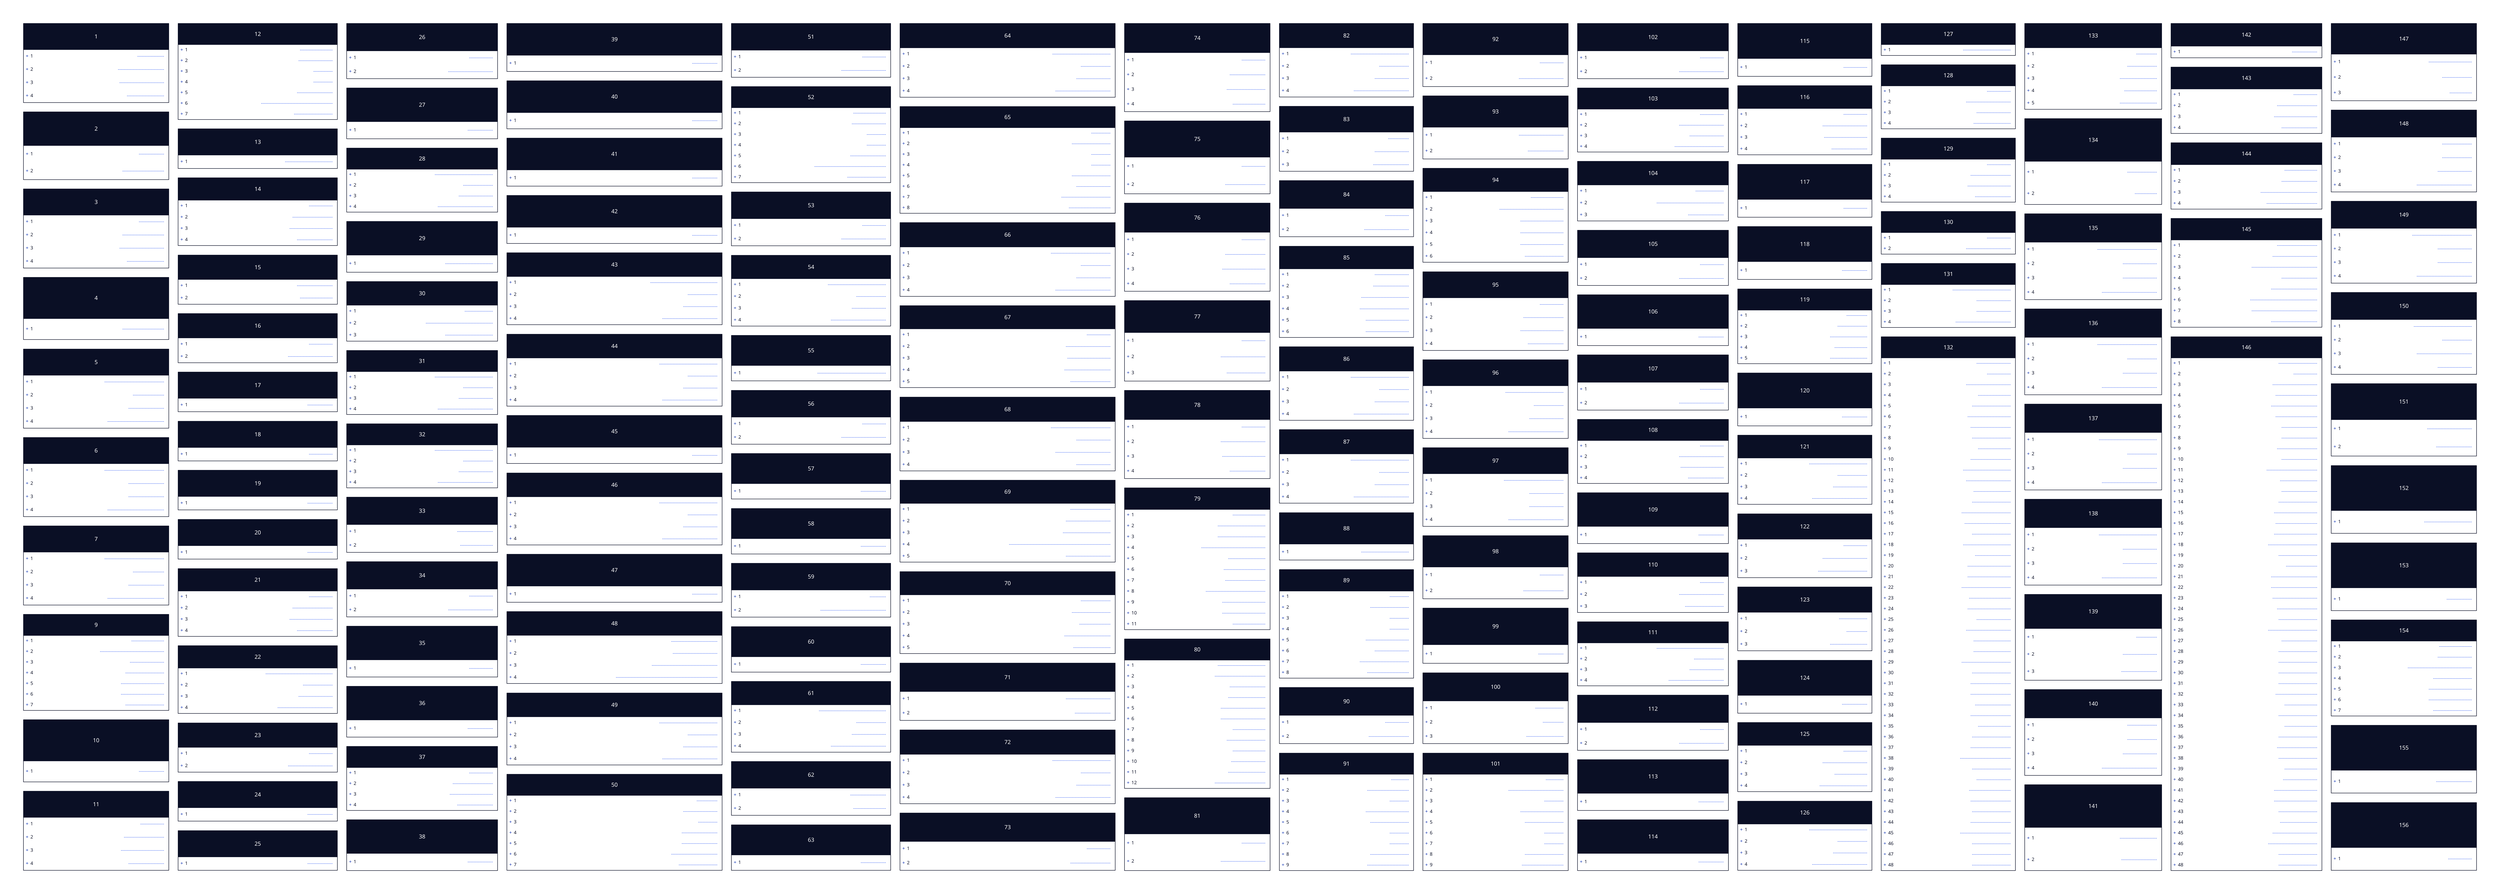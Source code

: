 grid-columns: 15

1: {
  shape: class
  1: ------------------
  2: -------------------------------
  3: ------------------------------
  4: -------------------------
}
2: {
  shape: class
  1: -----------------
  2: ----------------------------
}
3: {
  shape: class
  1: -----------------
  2: ----------------------------
  3: ------------------------------
  4: -------------------------
}
4: {
  shape: class
  1: ----------------------------
}
5: {
  shape: class
  1: --------------------
  2: ----------------------------------------------
  3: ---------------------------------
}
6: {
  shape: class
  1: ----------------------------------------
  2: ------------------------
  3: ------------------------
  4: --------------------------------------
}
7: {
  shape: class
  1: ----------------------------------------
  2: ---------------------
  3: ------------------------
  4: --------------------------------------
}
5: {
  shape: class
  1: ----------------------------------------
  2: ---------------------
  3: ------------------------
  4: --------------------------------------
}
9: {
  shape: class
  1: ----------------------
  2: -------------------------------------------
  3: -----------------------
  4: --------------------------
  5: -----------------------------
  6: -----------------------------
  7: --------------------------
}
10: {
  shape: class
  1: -----------------
}
11: {
  shape: class
  1: ----------------
  2: ---------------------------
  3: -----------------------------
  4: ------------------------
}
12: {
  shape: class
  1: ----------------------
  2: -----------------------
  3: -------------
  4: -------------
  5: ------------------------
  6: ------------------------------------------------
  7: --------------------------
}
13: {
  shape: class
  1: --------------------------------
}
14: {
  shape: class
  1: ----------------
  2: ---------------------------
  3: -----------------------------
  4: ------------------------
}
15: {
  shape: class
  1: ------------------------
  2: ----------------------
}
16: {
  shape: class
  1: ----------------
  2: ------------------------------
}
17: {
  shape: class
  1: -----------------
}
18: {
  shape: class
  1: ----------------
}
19: {
  shape: class
  1: -----------------
}
20: {
  shape: class
  1: -----------------
}
21: {
  shape: class
  1: ----------------
  2: ---------------------------
  3: -----------------------------
  4: ------------------------
}
22: {
  shape: class
  1: ---------------------------------------------
  2: --------------------
  3: -----------------------
  4: -------------------------------------
}
23: {
  shape: class
  1: ----------------
  2: ------------------------------
}
24: {
  shape: class
  1: -----------------
}
25: {
  shape: class
  1: -----------------
}
26: {
  shape: class
  1: ----------------
  2: ------------------------------
}
27: {
  shape: class
  1: -----------------
}
28: {
  shape: class
  1: ---------------------------------------
  2: --------------------
  3: -----------------------
  4: -------------------------------------
}
29: {
  shape: class
  1: --------------------------------
}
30: {
  shape: class
  1: -------------------
  2: ---------------------------------------------
  3: --------------------------------
}
31: {
  shape: class
  1: ---------------------------------------
  2: --------------------
  3: -----------------------
  4: -------------------------------------
}
32: {
  shape: class
  1: ---------------------------------------
  2: --------------------
  3: -----------------------
  4: -------------------------------------
}
33: {
  shape: class
  1: ------------------------
  2: ----------------------
}
34: {
  shape: class
  1: ----------------
  2: ------------------------------
}
35: {
  shape: class
  1: ----------------
}
36: {
  shape: class
  1: -----------------
}
37: {
  shape: class
  1: ----------------
  2: ---------------------------
  3: -----------------------------
  4: ------------------------
}
38: {
  shape: class
  1: -----------------
}
39: {
  shape: class
  1: -----------------
}
40: {
  shape: class
  1: -----------------
}
41: {
  shape: class
  1: -----------------
}
42: {
  shape: class
  1: -----------------
}
43: {
  shape: class
  1: ---------------------------------------------
  2: --------------------
  3: -----------------------
  4: -------------------------------------
}
44: {
  shape: class
  1: ---------------------------------------
  2: --------------------
  3: -----------------------
  4: -------------------------------------
}
45: {
  shape: class
  1: -----------------
}
46: {
  shape: class
  1: ---------------------------------------
  2: --------------------
  3: -----------------------
  4: -------------------------------------
}
47: {
  shape: class
  1: -----------------
}
48: {
  shape: class
  1: -------------------------------
  2: ------------------------------
  3: --------------------------------------------
  4: --------------------------------------------------------------------
}
49: {
  shape: class
  1: ---------------------------------------
  2: --------------------
  3: -----------------------
  4: -------------------------------------
}
50: {
  shape: class
  1: --------------
  2: -----------------------
  3: -------------
  4: ------------------------
  5: ------------------------
  6: -------------------------------
  7: --------------------------
}
51: {
  shape: class
  1: ----------------
  2: ------------------------------
}
52: {
  shape: class
  1: ----------------------
  2: -----------------------
  3: -------------
  4: -------------
  5: ------------------------
  6: ------------------------------------------------
  7: --------------------------
}
53: {
  shape: class
  1: ----------------
  2: ------------------------------
}
54: {
  shape: class
  1: ---------------------------------------
  2: --------------------
  3: -----------------------
  4: -------------------------------------
}
55: {
  shape: class
  1: ----------------------------------------------
}
56: {
  shape: class
  1: ----------------
  2: ------------------------------
}
57: {
  shape: class
  1: -----------------
}
58: {
  shape: class
  1: -----------------
}
59: {
  shape: class
  1: -----------
  2: --------------------------------------------
}
60: {
  shape: class
  1: -----------------
}
61: {
  shape: class
  1: ---------------------------------------------
  2: --------------------
  3: -----------------------
  4: -------------------------------------
}
62: {
  shape: class
  1: ------------------------
  2: ----------------------
}
63: {
  shape: class
  1: -----------------
}
64: {
  shape: class
  1: ---------------------------------------
  2: --------------------
  3: -----------------------
  4: -------------------------------------
}
65: {
  shape: class
  1: -------------
  2: --------------------------
  3: -------------
  4: -------------
  5: --------------------------
  6: -----------------------
  7: ---------------------------------
  8: ----------------------------
}
66: {
  shape: class
  1: ----------------------------------------
  2: --------------------
  3: -----------------------
  4: -------------------------------------
}
67: {
  shape: class
  1: ----------------
  2: ------------------------------
  3: -----------------------------
  4: -------------------------------
  5: ---------------------------
}
68: {
  shape: class
  1: ----------------------------------------
  2: -----------------------
  3: -------------------------------------
  4: -----------------------
}
69: {
  shape: class
  1: ---------------------------
  2: ------------------------------
  3: --------------------------------
  4: --------------------------------------------------------------------
  5: ------------------------------
}
70: {
  shape: class
  1: --------------------
  2: --------------------------
  3: ---------------------
  4: -------------------------------
  5: -------------------------
}
71: {
  shape: class
  1: ------------------------------
  2: ------------------------
}
72: {
  shape: class
  1: ---------------------------------------
  2: --------------------
  3: -----------------------
  4: -------------------------------------
}
73: {
  shape: class
  1: ----------------
  2: ---------------------------
}
74: {
  shape: class
  1: ----------------
  2: ------------------------
  3: --------------------------
  4: ----------------------
}
75: {
  shape: class
  1: ----------------
  2: ---------------------------
}
76: {
  shape: class
  1: ----------------
  2: ---------------------------
  3: -----------------------------
  4: ------------------------
}
77: {
  shape: class
  1: ----------------
  2: ------------------------------
  3: --------------------------
}
78: {
  shape: class
  1: ----------------
  2: ------------------------------
  3: -----------------------------
  4: ------------------------
}
79: {
  shape: class
  1: ----------------------
  2: --------------------------------
  3: --------------------------------
  4: -------------------------------------------
  5: -------------------------
  6: ----------------------------
  7: ---------------------------
  8: ----------------------------------------
  9: -----------------------------
  10: -----------------------------
  11: ----------------------
}
80: {
  shape: class
  1: --------------------------------
  2: ----------------------------------
  3: ------------------------
  4: -------------------------
  5: ------------------------------
  6: ------------------------------
  7: ----------------------
  8: --------------------------
  9: ----------------------
  10: -----------------------
  11: -------------------------
  12: ----------------------------------
}

81: {
  shape: class
  1: ----------------
  2: ------------------------------
}
82: {
  shape: class
  1: ---------------------------------------
  2: --------------------
  3: -----------------------
  4: -------------------------------------
}
83: {
  shape: class
  1: --------------
  2: -----------------------
  3: ------------------------
}
84: {
  shape: class
  1: ----------------
  2: ------------------------------
}
85: {
  shape: class
  1: -----------------------
  2: ------------------------
  3: --------------------------------
  4: ---------------------------------
  5: -----------------------------
  6: -----------------------------
}
86: {
  shape: class
  1: ---------------------------------------
  2: --------------------
  3: -----------------------
  4: -------------------------------------
}
87: {
  shape: class
  1: ---------------------------------------
  2: --------------------
  3: -----------------------
  4: -------------------------------------
}
88: {
  shape: class
  1: --------------------------------
}
89: {
  shape: class
  1: -------------
  2: --------------------------
  3: -------------
  4: -------------
  5: -----------------------------
  6: -----------------------
  7: ---------------------------------
  8: ----------------------------
}
90: {
  shape: class
  1: ----------------
  2: ---------------------------
}
91: {
  shape: class
  1: ------------
  2: ----------------------------
  3: -------------
  4: -----------------------------
  5: --------------------------
  6: -------------
  7: -------------
  8: --------------------------
  9: ----------------------------
}
92: {
  shape: class
  1: ----------------
  2: ------------------------------
}
93: {
  shape: class
  1: ------------------------------
  2: ------------------------
}
94: {
  shape: class
  1: ----------------------
  2: -------------------------------------------
  3: -----------------------------
  4: -----------------------------
  5: -----------------------------
  6: --------------------------
}
95: {
  shape: class
  1: ----------------
  2: ---------------------------
  3: -----------------------------
  4: ------------------------
}
96: {
  shape: class
  1: ---------------------------------------
  2: --------------------
  3: -----------------------
  4: -------------------------------------
}
97: {
  shape: class
  1: ----------------------------------------
  2: -----------------------
  3: -----------------------
  4: -------------------------------------
}
98: {
  shape: class
  1: ----------------
  2: ---------------------------
}
99: {
  shape: class
  1: -----------------
}
100: {
  shape: class
  1: -------------------
  2: --------------
  3: -------------------------
}
101: {
  shape: class
  1: ------------
  2: -------------------------------------
  3: -------------
  4: -----------------------------
  5: --------------------------
  6: -------------
  7: -------------
  8: --------------------------
  9: ----------------------------
}
102: {
  shape: class
  1: ----------------
  2: ------------------------------
}
103: {
  shape: class
  1: ----------------
  2: ------------------------------
  3: -----------------------
  4: ---------------------------------
}
104: {
  shape: class
  1: -------------------
  2: ---------------------------------------------
  3: ------------------------
}
105: {
  shape: class
  1: ----------------
  2: ------------------------------
}
106: {
  shape: class
  1: -----------------
}
107: {
  shape: class
  1: ----------------
  2: ------------------------------
}
108: {
  shape: class
  1: ----------------
  2: ------------------------------
  3: -----------------------------
  4: ------------------------
}
109: {
  shape: class
  1: -----------------
}
110: {
  shape: class
  1: ----------------
  2: ------------------------------
  3: --------------------------
}
111: {
  shape: class
  1: ---------------------------------------------
  2: --------------------
  3: -----------------------
  4: -------------------------------------
}
112: {
  shape: class
  1: ----------------
  2: ------------------------------
}
113: {
  shape: class
  1: -----------------
}
114: {
  shape: class
  1: -----------------
}
115: {
  shape: class
  1: ----------------
}
116: {
  shape: class
  1: ----------------
  2: ------------------------------
  3: -----------------------------
  4: ------------------------
}
117: {
  shape: class
  1: ----------------
}
118: {
  shape: class
  1: -----------------
}
119: {
  shape: class
  1: --------------
  2: --------------------
  3: -------------------------
  4: ----------------------
  5: -------------------------
}
120: {
  shape: class
  1: -----------------
}
121: {
  shape: class
  1: ---------------------------------------
  2: --------------------
  3: -----------------------
  4: -------------------------------------
}
122: {
  shape: class
  1: ----------------
  2: ------------------------------
  3: ---------------------------------
}
123: {
  shape: class
  1: -------------------
  2: --------------
  3: -------------------------
}
124: {
  shape: class
  1: -----------------
}
125: {
  shape: class
  1: ----------------
  2: ------------------------------
  3: ----------------------
  4: --------------------------------
}
126: {
  shape: class
  1: ---------------------------------------
  2: --------------------
  3: -----------------------
  4: -------------------------------------
}
127: {
  shape: class
  1: --------------------------------
}
128: {
  shape: class
  1: ----------------
  2: ------------------------------
  3: -----------------------
  4: -------------------------
}
129: {
  shape: class
  1: ----------------
  2: ---------------------------
  3: -----------------------------
  4: ------------------------
}
130: {
  shape: class
  1: ----------------
  2: ------------------------------
}
131: {
  shape: class
  1: ---------------------------------------
  2: -----------------------
  3: -----------------------
  4: -------------------------------------
}
132: {
  shape: class
  1: -----------------------
  2: ----------------
  3: ------------------------------
  4: ----------------------
  5: --------------------------
  6: -----------------------------
  7: ---------------------------
  8: --------------------------
  9: ----------------------
  10: ---------------------------
  11: --------------------------------
  12: ------------------------------
  13: -------------------------
  14: --------------------------
  15: ---------------------------------
  16: -------------------------------
  17: --------------------------
  18: --------------------------------
  19: ------------------------
  20: -----------------------------
  21: -----------------------------
  22: ---------------------------------
  23: ----------------------------
  24: -----------------------------
  25: -----------------------
  26: ------------------------------
  27: -------------------------
  28: -------------------------
  29: ---------------------------------
  30: --------------------------
  31: ---------------------------
  32: ---------------------------
  33: ------------------------
  34: ---------------------------
  35: ----------------------
  36: --------------------------
  37: ---------------------------
  38: ----------------------------------
  39: --------------------------
  40: -----------------------
  41: ----------------------------
  42: ---------------------------
  43: --------------------------
  44: ---------------------------
  45: ----------------------------------
  46: --------------------------
  47: --------------------------
  48: --------------------------
}
133: {
  shape: class
  1: --------------
  2: --------------------
  3: -------------------------
  4: ----------------------
  5: -------------------------
}
134: {
  shape: class
  1: --------------------
  2: ---------------
}
135: {
  shape: class
  1: ----------------------------------------
  2: -----------------------
  3: -----------------------
  4: -------------------------------------
}
136: {
  shape: class
  1: ----------------------------------------
  2: --------------------
  3: -----------------------
  4: -------------------------------------
}
137: {
  shape: class
  1: ---------------------------------------
  2: --------------------
  3: -----------------------
  4: -------------------------------------
}
138: {
  shape: class
  1: ---------------------------------------
  2: -----------------------
  3: -----------------------
  4: -------------------------------------
}
139: {
  shape: class
  1: --------------
  2: -----------------------
  3: ------------------------
}
140: {
  shape: class
  1: --------------------
  2: --------------------
  3: -----------------------
  4: -------------------------------------
}
141: {
  shape: class
  1: -------------------------
  2: ------------------------
}
142: {
  shape: class
  1: -----------------
}
143: {
  shape: class
  1: ----------------
  2: ---------------------------
  3: -----------------------------
  4: ------------------------
}
144: {
  shape: class
  1: ----------------------
  2: ------------------------
  3: --------------------------------------
  4: ----------------------------------
}
145: {
  shape: class
  1: ---------------------------
  2: ------------------------------
  3: --------------------------------------------
  4: ------------------------
  5: -------------------------------
  6: ---------------------------------------------
  7: --------------------------------------------
  8: -------------------------------
}
146: {
  shape: class
  1: --------------------------
  2: ----------------
  3: ------------------------------
  4: ----------------------------
  5: -------------------------------
  6: ----------------------------
  7: ------------------------
  8: ------------------------
  9: ---------------------------
  10: ------------------------
  11: ----------------------------------
  12: -------------------------
  13: ------------------------
  14: --------------------------
  15: -----------------------------
  16: ----------------------------
  17: -----------------------------
  18: ---------------------------------
  19: --------------------------
  20: ---------------------
  21: -------------------------------
  22: -------------------------------
  23: ------------------------------
  24: ---------------------------
  25: --------------------------
  26: ---------------------------------
  27: ------------------------
  28: --------------------------
  29: --------------------------
  30: --------------------------
  31: --------------------------
  32: ----------------------------
  33: ----------------------
  34: --------------------------
  35: ----------------------
  36: --------------------------
  37: ---------------------------
  38: --------------------------
  39: ----------------------
  40: -----------------------
  41: -----------------------------
  42: -----------------------------
  43: --------------------------
  44: -------------------------
  45: ------------------------------
  46: ---------------------------------
  47: --------------------------
  48: --------------------------
}
147: {
  shape: class
  1: -----------------------------
  2: --------------------
  3: ---------------
}
148: {
  shape: class
  1: --------------------
  2: --------------------
  3: -----------------------
  4: -------------------------------------
}
149: {
  shape: class
  1: ----------------------------------------
  2: -----------------------
  3: -----------------------
  4: -------------------------------------
}
150: {
  shape: class
  1: ---------------------------------------
  2: --------------------
  3: -------------------------------------
  4: -----------------------
}
151: {
  shape: class
  1: ------------------------------
  2: ------------------------
}
152: {
  shape: class
  1: --------------------------------
}
153: {
  shape: class
  1: -----------------
}
154: {
  shape: class
  1: ----------------------
  2: -----------------------
  3: -------------------------------------------
  4: --------------------------
  5: -----------------------------
  6: -----------------------------
  7: --------------------------
}
155: {
  shape: class
  1: ------------------------
}
156: {
  shape: class
  1: ----------------
}
